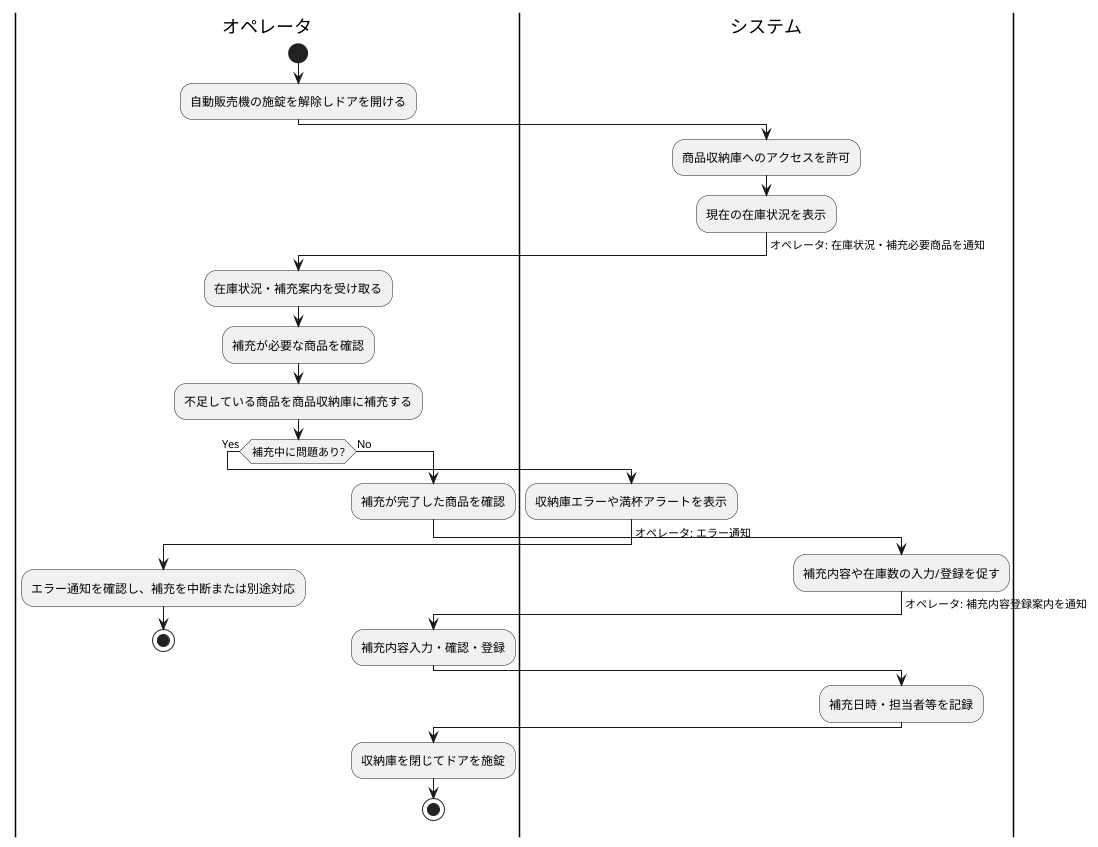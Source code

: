@startuml
|オペレータ|
  start
  :自動販売機の施錠を解除しドアを開ける;

|システム|
  :商品収納庫へのアクセスを許可;
  :現在の在庫状況を表示;
  ->オペレータ: 在庫状況・補充必要商品を通知;

|オペレータ|
  :在庫状況・補充案内を受け取る;
  :補充が必要な商品を確認;
  :不足している商品を商品収納庫に補充する;

  if (補充中に問題あり?) then (Yes)
    |システム|
      :収納庫エラーや満杯アラートを表示;
      ->オペレータ: エラー通知;
    |オペレータ|
      :エラー通知を確認し、補充を中断または別途対応;
      stop
  else (No)
    :補充が完了した商品を確認;
    |システム|
      :補充内容や在庫数の入力/登録を促す;
      ->オペレータ: 補充内容登録案内を通知;
    |オペレータ|
      :補充内容入力・確認・登録;
    |システム|
      :補充日時・担当者等を記録;
    |オペレータ|
      :収納庫を閉じてドアを施錠;

      stop
  endif
@enduml